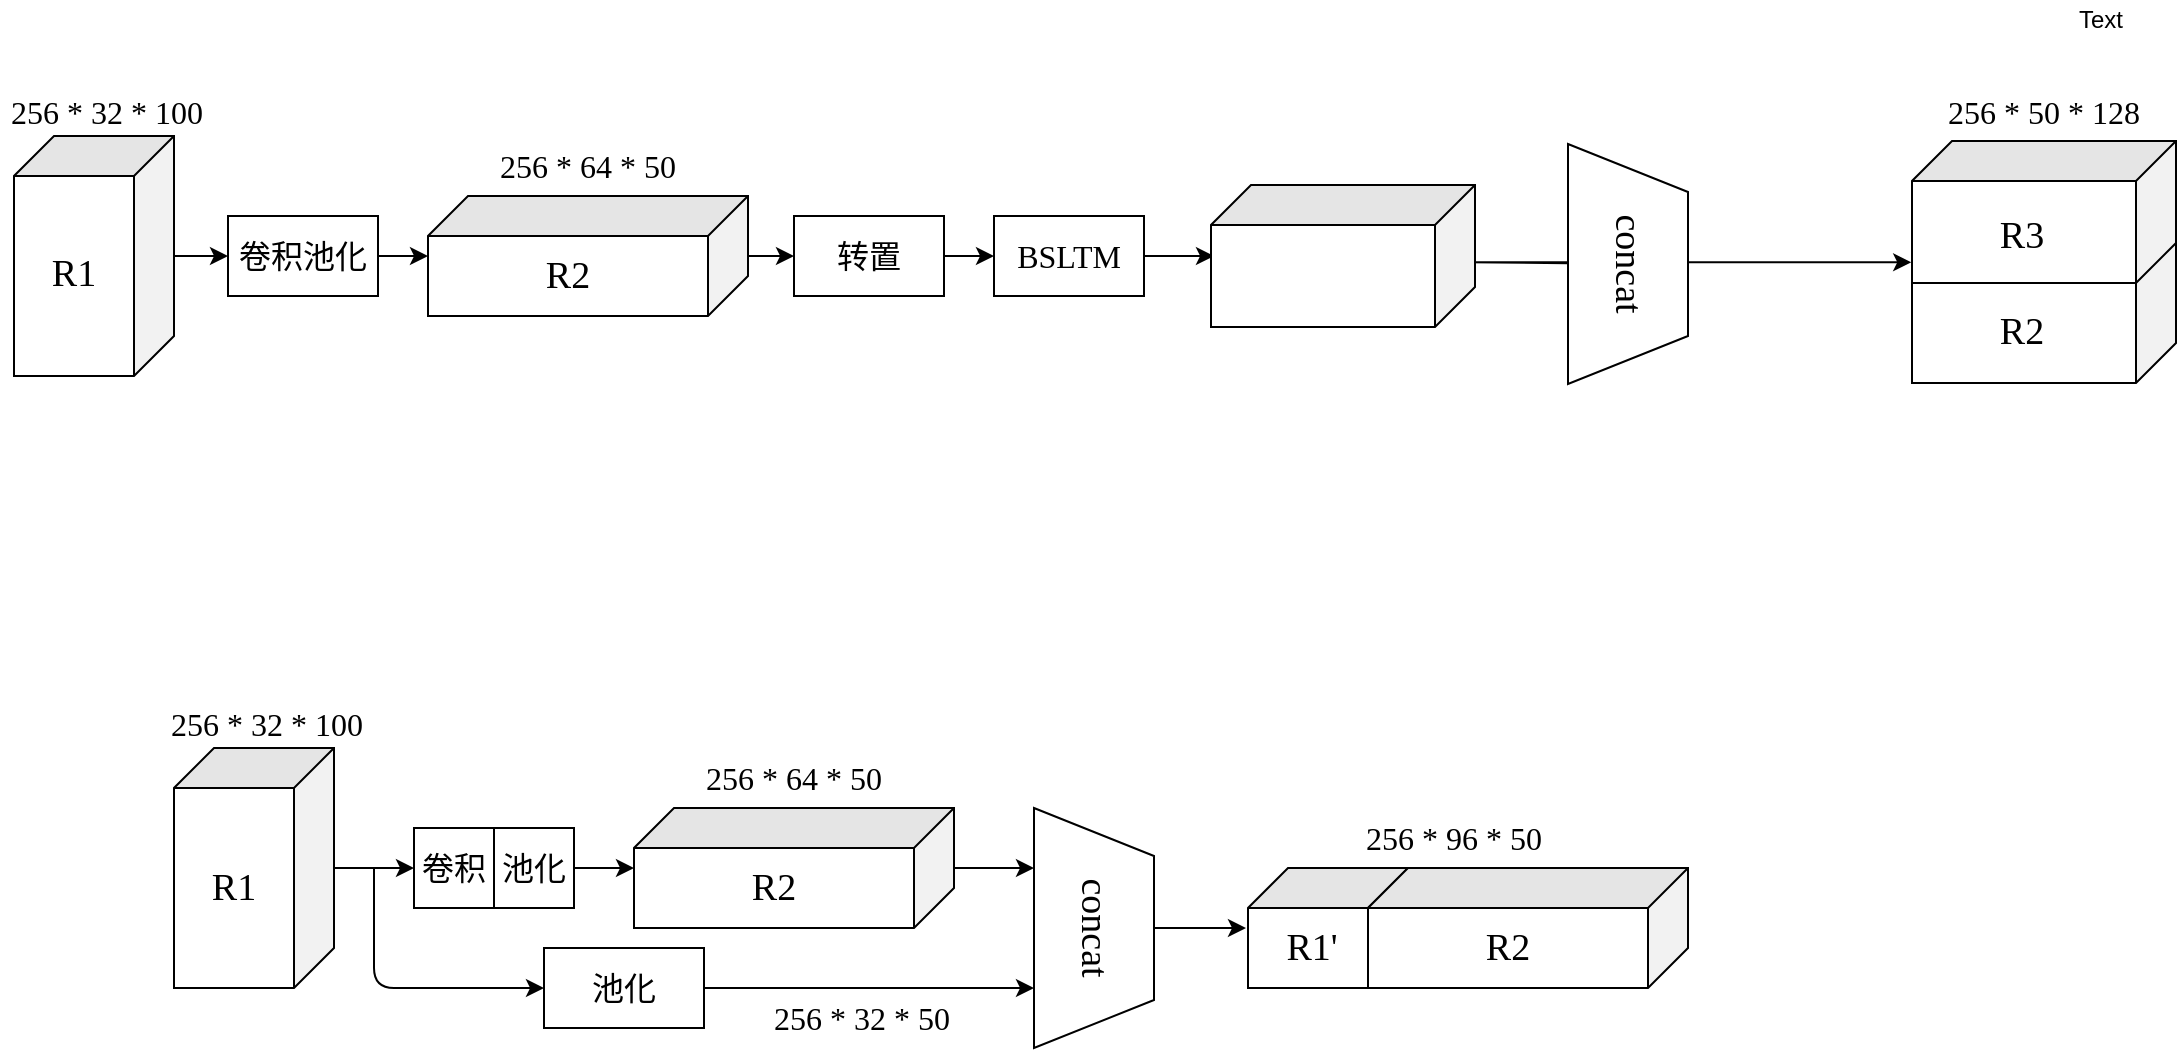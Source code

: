 <mxfile version="12.8.1" type="github">
  <diagram id="qBqB7yWqQwRtmxhurrX3" name="Page-1">
    <mxGraphModel dx="1552" dy="763" grid="1" gridSize="10" guides="1" tooltips="1" connect="1" arrows="1" fold="1" page="1" pageScale="1" pageWidth="827" pageHeight="1169" math="0" shadow="0">
      <root>
        <mxCell id="0" />
        <mxCell id="1" parent="0" />
        <mxCell id="oBfR3ffEFmptnwIIL1fz-1" value="" style="shape=cube;whiteSpace=wrap;html=1;boundedLbl=1;backgroundOutline=1;darkOpacity=0.05;darkOpacity2=0.1;rotation=90;fontFamily=Times New Roman;" parent="1" vertex="1">
          <mxGeometry x="100" y="570" width="120" height="80" as="geometry" />
        </mxCell>
        <mxCell id="oBfR3ffEFmptnwIIL1fz-10" value="" style="edgeStyle=orthogonalEdgeStyle;rounded=0;orthogonalLoop=1;jettySize=auto;html=1;fontFamily=Times New Roman;" parent="1" source="oBfR3ffEFmptnwIIL1fz-1" target="oBfR3ffEFmptnwIIL1fz-4" edge="1">
          <mxGeometry relative="1" as="geometry" />
        </mxCell>
        <mxCell id="oBfR3ffEFmptnwIIL1fz-14" value="" style="edgeStyle=orthogonalEdgeStyle;rounded=0;orthogonalLoop=1;jettySize=auto;html=1;entryX=0.25;entryY=1;entryDx=0;entryDy=0;fontFamily=Times New Roman;" parent="1" source="oBfR3ffEFmptnwIIL1fz-2" target="oBfR3ffEFmptnwIIL1fz-13" edge="1">
          <mxGeometry relative="1" as="geometry">
            <Array as="points" />
          </mxGeometry>
        </mxCell>
        <mxCell id="oBfR3ffEFmptnwIIL1fz-2" value="" style="shape=cube;whiteSpace=wrap;html=1;boundedLbl=1;backgroundOutline=1;darkOpacity=0.05;darkOpacity2=0.1;rotation=90;fontFamily=Times New Roman;" parent="1" vertex="1">
          <mxGeometry x="400" y="530" width="60" height="160" as="geometry" />
        </mxCell>
        <mxCell id="oBfR3ffEFmptnwIIL1fz-4" value="卷积" style="rounded=0;whiteSpace=wrap;html=1;fontFamily=Times New Roman;fontSize=16;" parent="1" vertex="1">
          <mxGeometry x="240" y="590" width="40" height="40" as="geometry" />
        </mxCell>
        <mxCell id="oBfR3ffEFmptnwIIL1fz-11" value="" style="edgeStyle=orthogonalEdgeStyle;rounded=0;orthogonalLoop=1;jettySize=auto;html=1;fontFamily=Times New Roman;" parent="1" source="oBfR3ffEFmptnwIIL1fz-5" target="oBfR3ffEFmptnwIIL1fz-2" edge="1">
          <mxGeometry relative="1" as="geometry" />
        </mxCell>
        <mxCell id="oBfR3ffEFmptnwIIL1fz-5" value="池化" style="rounded=0;whiteSpace=wrap;html=1;fontFamily=Times New Roman;fontSize=16;" parent="1" vertex="1">
          <mxGeometry x="280" y="590" width="40" height="40" as="geometry" />
        </mxCell>
        <mxCell id="oBfR3ffEFmptnwIIL1fz-19" value="" style="edgeStyle=orthogonalEdgeStyle;rounded=0;orthogonalLoop=1;jettySize=auto;html=1;entryX=0.75;entryY=1;entryDx=0;entryDy=0;fontFamily=Times New Roman;" parent="1" source="oBfR3ffEFmptnwIIL1fz-12" target="oBfR3ffEFmptnwIIL1fz-13" edge="1">
          <mxGeometry relative="1" as="geometry">
            <mxPoint x="510" y="670" as="targetPoint" />
          </mxGeometry>
        </mxCell>
        <mxCell id="oBfR3ffEFmptnwIIL1fz-12" value="池化" style="rounded=0;whiteSpace=wrap;html=1;fontFamily=Times New Roman;fontSize=16;" parent="1" vertex="1">
          <mxGeometry x="305" y="650" width="80" height="40" as="geometry" />
        </mxCell>
        <mxCell id="oBfR3ffEFmptnwIIL1fz-13" value="&lt;font style=&quot;font-size: 19px&quot;&gt;concat&lt;/font&gt;" style="shape=trapezoid;perimeter=trapezoidPerimeter;whiteSpace=wrap;html=1;rotation=90;fontFamily=Times New Roman;fontSize=16;" parent="1" vertex="1">
          <mxGeometry x="520" y="610" width="120" height="60" as="geometry" />
        </mxCell>
        <mxCell id="oBfR3ffEFmptnwIIL1fz-15" value="" style="endArrow=classic;html=1;entryX=0;entryY=0.5;entryDx=0;entryDy=0;fontFamily=Times New Roman;" parent="1" target="oBfR3ffEFmptnwIIL1fz-12" edge="1">
          <mxGeometry width="50" height="50" relative="1" as="geometry">
            <mxPoint x="220" y="610" as="sourcePoint" />
            <mxPoint x="260" y="680" as="targetPoint" />
            <Array as="points">
              <mxPoint x="220" y="670" />
            </Array>
          </mxGeometry>
        </mxCell>
        <mxCell id="oBfR3ffEFmptnwIIL1fz-21" value="" style="shape=cube;whiteSpace=wrap;html=1;boundedLbl=1;backgroundOutline=1;darkOpacity=0.05;darkOpacity2=0.1;rotation=90;fontFamily=Times New Roman;" parent="1" vertex="1">
          <mxGeometry x="667" y="600" width="60" height="80" as="geometry" />
        </mxCell>
        <mxCell id="oBfR3ffEFmptnwIIL1fz-22" value="" style="shape=cube;whiteSpace=wrap;html=1;boundedLbl=1;backgroundOutline=1;darkOpacity=0.05;darkOpacity2=0.1;rotation=90;fontFamily=Times New Roman;" parent="1" vertex="1">
          <mxGeometry x="767" y="560" width="60" height="160" as="geometry" />
        </mxCell>
        <mxCell id="oBfR3ffEFmptnwIIL1fz-24" value="" style="endArrow=classic;html=1;exitX=0.5;exitY=0;exitDx=0;exitDy=0;fontFamily=Times New Roman;" parent="1" source="oBfR3ffEFmptnwIIL1fz-13" edge="1">
          <mxGeometry width="50" height="50" relative="1" as="geometry">
            <mxPoint x="640" y="810" as="sourcePoint" />
            <mxPoint x="656" y="640" as="targetPoint" />
          </mxGeometry>
        </mxCell>
        <mxCell id="oBfR3ffEFmptnwIIL1fz-26" value="&lt;font style=&quot;vertical-align: inherit ; font-size: 16px&quot;&gt;&lt;font style=&quot;vertical-align: inherit ; font-size: 16px&quot;&gt;256 * 32 * 100&lt;/font&gt;&lt;/font&gt;" style="text;html=1;strokeColor=none;fillColor=none;align=center;verticalAlign=middle;whiteSpace=wrap;rounded=0;fontFamily=Times New Roman;fontSize=16;" parent="1" vertex="1">
          <mxGeometry x="113" y="528" width="107" height="20" as="geometry" />
        </mxCell>
        <mxCell id="oBfR3ffEFmptnwIIL1fz-27" value="&lt;font style=&quot;vertical-align: inherit ; font-size: 16px&quot;&gt;&lt;font style=&quot;vertical-align: inherit ; font-size: 16px&quot;&gt;&lt;font style=&quot;vertical-align: inherit ; font-size: 16px&quot;&gt;&lt;font style=&quot;vertical-align: inherit ; font-size: 16px&quot;&gt;256 * 64 * 50&lt;/font&gt;&lt;/font&gt;&lt;/font&gt;&lt;/font&gt;" style="text;html=1;strokeColor=none;fillColor=none;align=center;verticalAlign=middle;whiteSpace=wrap;rounded=0;fontFamily=Times New Roman;fontSize=16;" parent="1" vertex="1">
          <mxGeometry x="375" y="555" width="110" height="20" as="geometry" />
        </mxCell>
        <mxCell id="oBfR3ffEFmptnwIIL1fz-28" value="&lt;font style=&quot;vertical-align: inherit ; font-size: 16px&quot;&gt;&lt;font style=&quot;vertical-align: inherit ; font-size: 16px&quot;&gt;&lt;font style=&quot;vertical-align: inherit ; font-size: 16px&quot;&gt;&lt;font style=&quot;vertical-align: inherit ; font-size: 16px&quot;&gt;&lt;font style=&quot;vertical-align: inherit ; font-size: 16px&quot;&gt;&lt;font style=&quot;vertical-align: inherit ; font-size: 16px&quot;&gt;&lt;font style=&quot;vertical-align: inherit ; font-size: 16px&quot;&gt;&lt;font style=&quot;vertical-align: inherit ; font-size: 16px&quot;&gt;256 * 32 * 50&lt;br style=&quot;font-size: 16px&quot;&gt;&lt;/font&gt;&lt;/font&gt;&lt;/font&gt;&lt;/font&gt;&lt;/font&gt;&lt;/font&gt;&lt;/font&gt;&lt;/font&gt;" style="text;html=1;strokeColor=none;fillColor=none;align=center;verticalAlign=middle;whiteSpace=wrap;rounded=0;fontFamily=Times New Roman;fontSize=16;" parent="1" vertex="1">
          <mxGeometry x="409" y="675" width="110" height="20" as="geometry" />
        </mxCell>
        <mxCell id="oBfR3ffEFmptnwIIL1fz-31" value="&lt;font style=&quot;vertical-align: inherit ; font-size: 16px&quot;&gt;&lt;font style=&quot;vertical-align: inherit ; font-size: 16px&quot;&gt;&lt;font style=&quot;vertical-align: inherit ; font-size: 16px&quot;&gt;&lt;font style=&quot;vertical-align: inherit ; font-size: 16px&quot;&gt;&lt;font style=&quot;vertical-align: inherit ; font-size: 16px&quot;&gt;&lt;font style=&quot;vertical-align: inherit ; font-size: 16px&quot;&gt;&lt;font style=&quot;vertical-align: inherit ; font-size: 16px&quot;&gt;&lt;font style=&quot;vertical-align: inherit ; font-size: 16px&quot;&gt;256 * 96 * 50&lt;/font&gt;&lt;/font&gt;&lt;/font&gt;&lt;/font&gt;&lt;/font&gt;&lt;/font&gt;&lt;/font&gt;&lt;/font&gt;" style="text;html=1;strokeColor=none;fillColor=none;align=center;verticalAlign=middle;whiteSpace=wrap;rounded=0;fontFamily=Times New Roman;fontSize=16;" parent="1" vertex="1">
          <mxGeometry x="710" y="585" width="100" height="20" as="geometry" />
        </mxCell>
        <mxCell id="oBfR3ffEFmptnwIIL1fz-32" value="&lt;font style=&quot;font-size: 19px&quot;&gt;R1&lt;/font&gt;" style="text;html=1;strokeColor=none;fillColor=none;align=center;verticalAlign=middle;whiteSpace=wrap;rounded=0;fontFamily=Times New Roman;" parent="1" vertex="1">
          <mxGeometry x="130" y="610" width="40" height="20" as="geometry" />
        </mxCell>
        <mxCell id="oBfR3ffEFmptnwIIL1fz-33" value="R2" style="text;html=1;strokeColor=none;fillColor=none;align=center;verticalAlign=middle;whiteSpace=wrap;rounded=0;fontFamily=Times New Roman;fontSize=19;" parent="1" vertex="1">
          <mxGeometry x="400" y="610" width="40" height="20" as="geometry" />
        </mxCell>
        <mxCell id="oBfR3ffEFmptnwIIL1fz-35" value="&lt;font style=&quot;font-size: 19px&quot;&gt;R1&#39;&lt;/font&gt;" style="text;html=1;strokeColor=none;fillColor=none;align=center;verticalAlign=middle;whiteSpace=wrap;rounded=0;fontFamily=Times New Roman;" parent="1" vertex="1">
          <mxGeometry x="669" y="640" width="40" height="20" as="geometry" />
        </mxCell>
        <mxCell id="oBfR3ffEFmptnwIIL1fz-36" value="&lt;font style=&quot;font-size: 19px&quot;&gt;R2&lt;/font&gt;" style="text;html=1;strokeColor=none;fillColor=none;align=center;verticalAlign=middle;whiteSpace=wrap;rounded=0;fontFamily=Times New Roman;" parent="1" vertex="1">
          <mxGeometry x="767" y="640" width="40" height="20" as="geometry" />
        </mxCell>
        <mxCell id="GzUZPsXQtCrMjFchmsEd-24" value="" style="edgeStyle=orthogonalEdgeStyle;rounded=0;orthogonalLoop=1;jettySize=auto;html=1;" parent="1" source="GzUZPsXQtCrMjFchmsEd-26" target="GzUZPsXQtCrMjFchmsEd-4" edge="1">
          <mxGeometry relative="1" as="geometry">
            <mxPoint x="137" y="304" as="targetPoint" />
          </mxGeometry>
        </mxCell>
        <mxCell id="GzUZPsXQtCrMjFchmsEd-1" value="" style="shape=cube;whiteSpace=wrap;html=1;boundedLbl=1;backgroundOutline=1;darkOpacity=0.05;darkOpacity2=0.1;rotation=90;fontFamily=Times New Roman;" parent="1" vertex="1">
          <mxGeometry x="20" y="264" width="120" height="80" as="geometry" />
        </mxCell>
        <mxCell id="GzUZPsXQtCrMjFchmsEd-4" value="" style="shape=cube;whiteSpace=wrap;html=1;boundedLbl=1;backgroundOutline=1;darkOpacity=0.05;darkOpacity2=0.1;rotation=90;fontFamily=Times New Roman;" parent="1" vertex="1">
          <mxGeometry x="297" y="224" width="60" height="160" as="geometry" />
        </mxCell>
        <mxCell id="GzUZPsXQtCrMjFchmsEd-15" value="&lt;font style=&quot;vertical-align: inherit ; font-size: 16px&quot;&gt;&lt;font style=&quot;vertical-align: inherit ; font-size: 16px&quot;&gt;256 * 32 * 100&lt;/font&gt;&lt;/font&gt;" style="text;html=1;strokeColor=none;fillColor=none;align=center;verticalAlign=middle;whiteSpace=wrap;rounded=0;fontFamily=Times New Roman;fontSize=16;" parent="1" vertex="1">
          <mxGeometry x="33" y="222" width="107" height="20" as="geometry" />
        </mxCell>
        <mxCell id="GzUZPsXQtCrMjFchmsEd-16" value="&lt;font style=&quot;vertical-align: inherit ; font-size: 16px&quot;&gt;&lt;font style=&quot;vertical-align: inherit ; font-size: 16px&quot;&gt;&lt;font style=&quot;vertical-align: inherit ; font-size: 16px&quot;&gt;&lt;font style=&quot;vertical-align: inherit ; font-size: 16px&quot;&gt;256 * 64 * 50&lt;/font&gt;&lt;/font&gt;&lt;/font&gt;&lt;/font&gt;" style="text;html=1;strokeColor=none;fillColor=none;align=center;verticalAlign=middle;whiteSpace=wrap;rounded=0;fontFamily=Times New Roman;fontSize=16;" parent="1" vertex="1">
          <mxGeometry x="272" y="249" width="110" height="20" as="geometry" />
        </mxCell>
        <mxCell id="GzUZPsXQtCrMjFchmsEd-19" value="&lt;font style=&quot;font-size: 19px&quot;&gt;R1&lt;/font&gt;" style="text;html=1;strokeColor=none;fillColor=none;align=center;verticalAlign=middle;whiteSpace=wrap;rounded=0;fontFamily=Times New Roman;" parent="1" vertex="1">
          <mxGeometry x="50" y="302" width="40" height="22" as="geometry" />
        </mxCell>
        <mxCell id="GzUZPsXQtCrMjFchmsEd-20" value="R2" style="text;html=1;strokeColor=none;fillColor=none;align=center;verticalAlign=middle;whiteSpace=wrap;rounded=0;fontFamily=Times New Roman;fontSize=19;" parent="1" vertex="1">
          <mxGeometry x="297" y="304" width="40" height="20" as="geometry" />
        </mxCell>
        <mxCell id="GzUZPsXQtCrMjFchmsEd-26" value="卷积池化" style="rounded=0;whiteSpace=wrap;html=1;fontFamily=Times New Roman;fontSize=16;" parent="1" vertex="1">
          <mxGeometry x="147" y="284" width="75" height="40" as="geometry" />
        </mxCell>
        <mxCell id="GzUZPsXQtCrMjFchmsEd-31" value="" style="edgeStyle=orthogonalEdgeStyle;rounded=0;orthogonalLoop=1;jettySize=auto;html=1;" parent="1" source="GzUZPsXQtCrMjFchmsEd-1" target="GzUZPsXQtCrMjFchmsEd-26" edge="1">
          <mxGeometry relative="1" as="geometry">
            <mxPoint x="104" y="304" as="sourcePoint" />
            <mxPoint x="247" y="304" as="targetPoint" />
          </mxGeometry>
        </mxCell>
        <mxCell id="WrzoN5a75EZCptr_BmD_-6" value="" style="edgeStyle=orthogonalEdgeStyle;rounded=0;orthogonalLoop=1;jettySize=auto;html=1;" edge="1" parent="1" source="GzUZPsXQtCrMjFchmsEd-37">
          <mxGeometry relative="1" as="geometry">
            <mxPoint x="640" y="304" as="targetPoint" />
          </mxGeometry>
        </mxCell>
        <mxCell id="GzUZPsXQtCrMjFchmsEd-37" value="BSLTM" style="rounded=0;whiteSpace=wrap;html=1;fontFamily=Times New Roman;fontSize=16;" parent="1" vertex="1">
          <mxGeometry x="530" y="284" width="75" height="40" as="geometry" />
        </mxCell>
        <mxCell id="GzUZPsXQtCrMjFchmsEd-47" value="Text" style="text;html=1;align=center;verticalAlign=middle;resizable=0;points=[];autosize=1;" parent="1" vertex="1">
          <mxGeometry x="1063" y="176" width="40" height="20" as="geometry" />
        </mxCell>
        <mxCell id="GzUZPsXQtCrMjFchmsEd-50" value="" style="endArrow=classic;html=1;entryX=0;entryY=0.5;entryDx=0;entryDy=0;" parent="1" source="GzUZPsXQtCrMjFchmsEd-52" target="GzUZPsXQtCrMjFchmsEd-37" edge="1">
          <mxGeometry width="50" height="50" relative="1" as="geometry">
            <mxPoint x="287" y="429" as="sourcePoint" />
            <mxPoint x="337" y="379" as="targetPoint" />
          </mxGeometry>
        </mxCell>
        <mxCell id="GzUZPsXQtCrMjFchmsEd-57" value="&lt;font style=&quot;vertical-align: inherit ; font-size: 16px&quot;&gt;&lt;font style=&quot;vertical-align: inherit ; font-size: 16px&quot;&gt;&lt;font style=&quot;vertical-align: inherit ; font-size: 16px&quot;&gt;&lt;font style=&quot;vertical-align: inherit ; font-size: 16px&quot;&gt;256 * 50 * 128&lt;/font&gt;&lt;/font&gt;&lt;/font&gt;&lt;/font&gt;" style="text;html=1;strokeColor=none;fillColor=none;align=center;verticalAlign=middle;whiteSpace=wrap;rounded=0;fontFamily=Times New Roman;fontSize=16;" parent="1" vertex="1">
          <mxGeometry x="1000" y="222" width="110" height="20" as="geometry" />
        </mxCell>
        <mxCell id="GzUZPsXQtCrMjFchmsEd-58" value="" style="shape=cube;whiteSpace=wrap;html=1;boundedLbl=1;backgroundOutline=1;darkOpacity=0.05;darkOpacity2=0.1;rotation=90;fontFamily=Times New Roman;" parent="1" vertex="1">
          <mxGeometry x="1019.5" y="266" width="71" height="132" as="geometry" />
        </mxCell>
        <mxCell id="GzUZPsXQtCrMjFchmsEd-59" value="" style="shape=cube;whiteSpace=wrap;html=1;boundedLbl=1;backgroundOutline=1;darkOpacity=0.05;darkOpacity2=0.1;rotation=90;fontFamily=Times New Roman;" parent="1" vertex="1">
          <mxGeometry x="1019.5" y="216" width="71" height="132" as="geometry" />
        </mxCell>
        <mxCell id="GzUZPsXQtCrMjFchmsEd-60" value="R2" style="text;html=1;strokeColor=none;fillColor=none;align=center;verticalAlign=middle;whiteSpace=wrap;rounded=0;fontFamily=Times New Roman;fontSize=19;" parent="1" vertex="1">
          <mxGeometry x="1023.5" y="332" width="40" height="20" as="geometry" />
        </mxCell>
        <mxCell id="GzUZPsXQtCrMjFchmsEd-61" value="R3" style="text;html=1;strokeColor=none;fillColor=none;align=center;verticalAlign=middle;whiteSpace=wrap;rounded=0;fontFamily=Times New Roman;fontSize=19;" parent="1" vertex="1">
          <mxGeometry x="1023.5" y="284" width="40" height="20" as="geometry" />
        </mxCell>
        <mxCell id="GzUZPsXQtCrMjFchmsEd-66" value="" style="edgeStyle=orthogonalEdgeStyle;rounded=0;orthogonalLoop=1;jettySize=auto;html=1;entryX=0.854;entryY=1.003;entryDx=0;entryDy=0;entryPerimeter=0;" parent="1" source="GzUZPsXQtCrMjFchmsEd-62" target="GzUZPsXQtCrMjFchmsEd-59" edge="1">
          <mxGeometry relative="1" as="geometry">
            <Array as="points">
              <mxPoint x="767" y="307" />
            </Array>
          </mxGeometry>
        </mxCell>
        <mxCell id="GzUZPsXQtCrMjFchmsEd-62" value="&lt;font style=&quot;font-size: 19px&quot;&gt;concat&lt;/font&gt;" style="shape=trapezoid;perimeter=trapezoidPerimeter;whiteSpace=wrap;html=1;rotation=90;fontFamily=Times New Roman;fontSize=16;" parent="1" vertex="1">
          <mxGeometry x="787" y="278" width="120" height="60" as="geometry" />
        </mxCell>
        <mxCell id="GzUZPsXQtCrMjFchmsEd-52" value="转置" style="rounded=0;whiteSpace=wrap;html=1;fontFamily=Times New Roman;fontSize=16;" parent="1" vertex="1">
          <mxGeometry x="430" y="284" width="75" height="40" as="geometry" />
        </mxCell>
        <mxCell id="WrzoN5a75EZCptr_BmD_-1" value="" style="endArrow=classic;html=1;entryX=0;entryY=0.5;entryDx=0;entryDy=0;" edge="1" parent="1" source="GzUZPsXQtCrMjFchmsEd-4" target="GzUZPsXQtCrMjFchmsEd-52">
          <mxGeometry width="50" height="50" relative="1" as="geometry">
            <mxPoint x="407" y="304" as="sourcePoint" />
            <mxPoint x="530" y="304" as="targetPoint" />
          </mxGeometry>
        </mxCell>
        <mxCell id="WrzoN5a75EZCptr_BmD_-4" value="" style="shape=cube;whiteSpace=wrap;html=1;boundedLbl=1;backgroundOutline=1;darkOpacity=0.05;darkOpacity2=0.1;rotation=90;fontFamily=Times New Roman;" vertex="1" parent="1">
          <mxGeometry x="669" y="238" width="71" height="132" as="geometry" />
        </mxCell>
      </root>
    </mxGraphModel>
  </diagram>
</mxfile>
